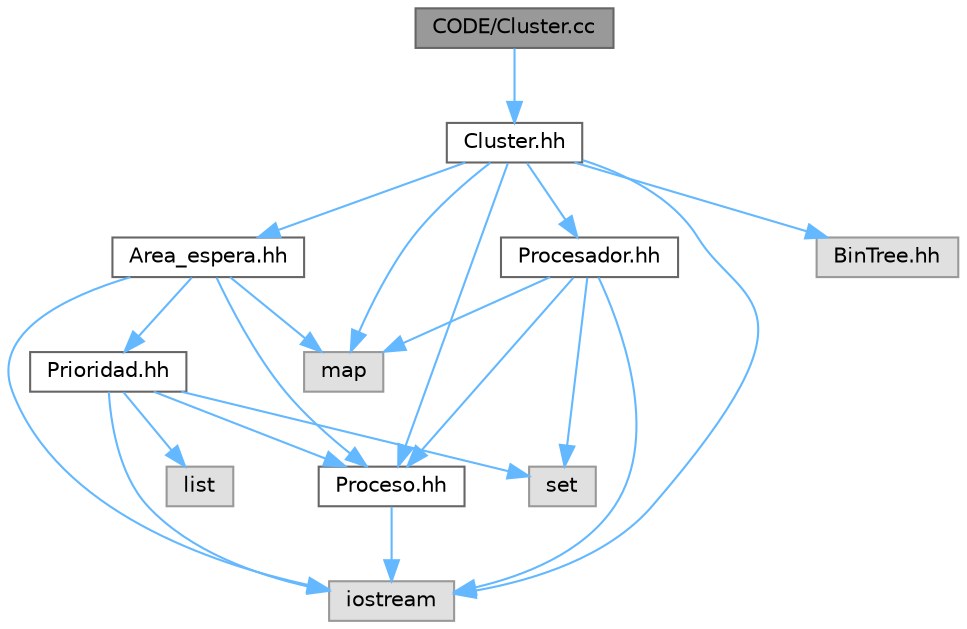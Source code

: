 digraph "CODE/Cluster.cc"
{
 // LATEX_PDF_SIZE
  bgcolor="transparent";
  edge [fontname=Helvetica,fontsize=10,labelfontname=Helvetica,labelfontsize=10];
  node [fontname=Helvetica,fontsize=10,shape=box,height=0.2,width=0.4];
  Node1 [id="Node000001",label="CODE/Cluster.cc",height=0.2,width=0.4,color="gray40", fillcolor="grey60", style="filled", fontcolor="black",tooltip="Implementación de la clase Area_espera."];
  Node1 -> Node2 [id="edge21_Node000001_Node000002",color="steelblue1",style="solid",tooltip=" "];
  Node2 [id="Node000002",label="Cluster.hh",height=0.2,width=0.4,color="grey40", fillcolor="white", style="filled",URL="$Cluster_8hh.html",tooltip="Especificación de la clase Cluster."];
  Node2 -> Node3 [id="edge22_Node000002_Node000003",color="steelblue1",style="solid",tooltip=" "];
  Node3 [id="Node000003",label="Proceso.hh",height=0.2,width=0.4,color="grey40", fillcolor="white", style="filled",URL="$Proceso_8hh.html",tooltip="Especificación de la clase Proceso."];
  Node3 -> Node4 [id="edge23_Node000003_Node000004",color="steelblue1",style="solid",tooltip=" "];
  Node4 [id="Node000004",label="iostream",height=0.2,width=0.4,color="grey60", fillcolor="#E0E0E0", style="filled",tooltip=" "];
  Node2 -> Node5 [id="edge24_Node000002_Node000005",color="steelblue1",style="solid",tooltip=" "];
  Node5 [id="Node000005",label="Procesador.hh",height=0.2,width=0.4,color="grey40", fillcolor="white", style="filled",URL="$Procesador_8hh.html",tooltip="Especificación de la clase Procesador."];
  Node5 -> Node3 [id="edge25_Node000005_Node000003",color="steelblue1",style="solid",tooltip=" "];
  Node5 -> Node4 [id="edge26_Node000005_Node000004",color="steelblue1",style="solid",tooltip=" "];
  Node5 -> Node6 [id="edge27_Node000005_Node000006",color="steelblue1",style="solid",tooltip=" "];
  Node6 [id="Node000006",label="map",height=0.2,width=0.4,color="grey60", fillcolor="#E0E0E0", style="filled",tooltip=" "];
  Node5 -> Node7 [id="edge28_Node000005_Node000007",color="steelblue1",style="solid",tooltip=" "];
  Node7 [id="Node000007",label="set",height=0.2,width=0.4,color="grey60", fillcolor="#E0E0E0", style="filled",tooltip=" "];
  Node2 -> Node8 [id="edge29_Node000002_Node000008",color="steelblue1",style="solid",tooltip=" "];
  Node8 [id="Node000008",label="Area_espera.hh",height=0.2,width=0.4,color="grey40", fillcolor="white", style="filled",URL="$Area__espera_8hh.html",tooltip="Especificación de la clase Area_Espera."];
  Node8 -> Node3 [id="edge30_Node000008_Node000003",color="steelblue1",style="solid",tooltip=" "];
  Node8 -> Node9 [id="edge31_Node000008_Node000009",color="steelblue1",style="solid",tooltip=" "];
  Node9 [id="Node000009",label="Prioridad.hh",height=0.2,width=0.4,color="grey40", fillcolor="white", style="filled",URL="$Prioridad_8hh.html",tooltip="Especificación de la clase Prioridad."];
  Node9 -> Node3 [id="edge32_Node000009_Node000003",color="steelblue1",style="solid",tooltip=" "];
  Node9 -> Node4 [id="edge33_Node000009_Node000004",color="steelblue1",style="solid",tooltip=" "];
  Node9 -> Node7 [id="edge34_Node000009_Node000007",color="steelblue1",style="solid",tooltip=" "];
  Node9 -> Node10 [id="edge35_Node000009_Node000010",color="steelblue1",style="solid",tooltip=" "];
  Node10 [id="Node000010",label="list",height=0.2,width=0.4,color="grey60", fillcolor="#E0E0E0", style="filled",tooltip=" "];
  Node8 -> Node4 [id="edge36_Node000008_Node000004",color="steelblue1",style="solid",tooltip=" "];
  Node8 -> Node6 [id="edge37_Node000008_Node000006",color="steelblue1",style="solid",tooltip=" "];
  Node2 -> Node4 [id="edge38_Node000002_Node000004",color="steelblue1",style="solid",tooltip=" "];
  Node2 -> Node11 [id="edge39_Node000002_Node000011",color="steelblue1",style="solid",tooltip=" "];
  Node11 [id="Node000011",label="BinTree.hh",height=0.2,width=0.4,color="grey60", fillcolor="#E0E0E0", style="filled",tooltip=" "];
  Node2 -> Node6 [id="edge40_Node000002_Node000006",color="steelblue1",style="solid",tooltip=" "];
}
